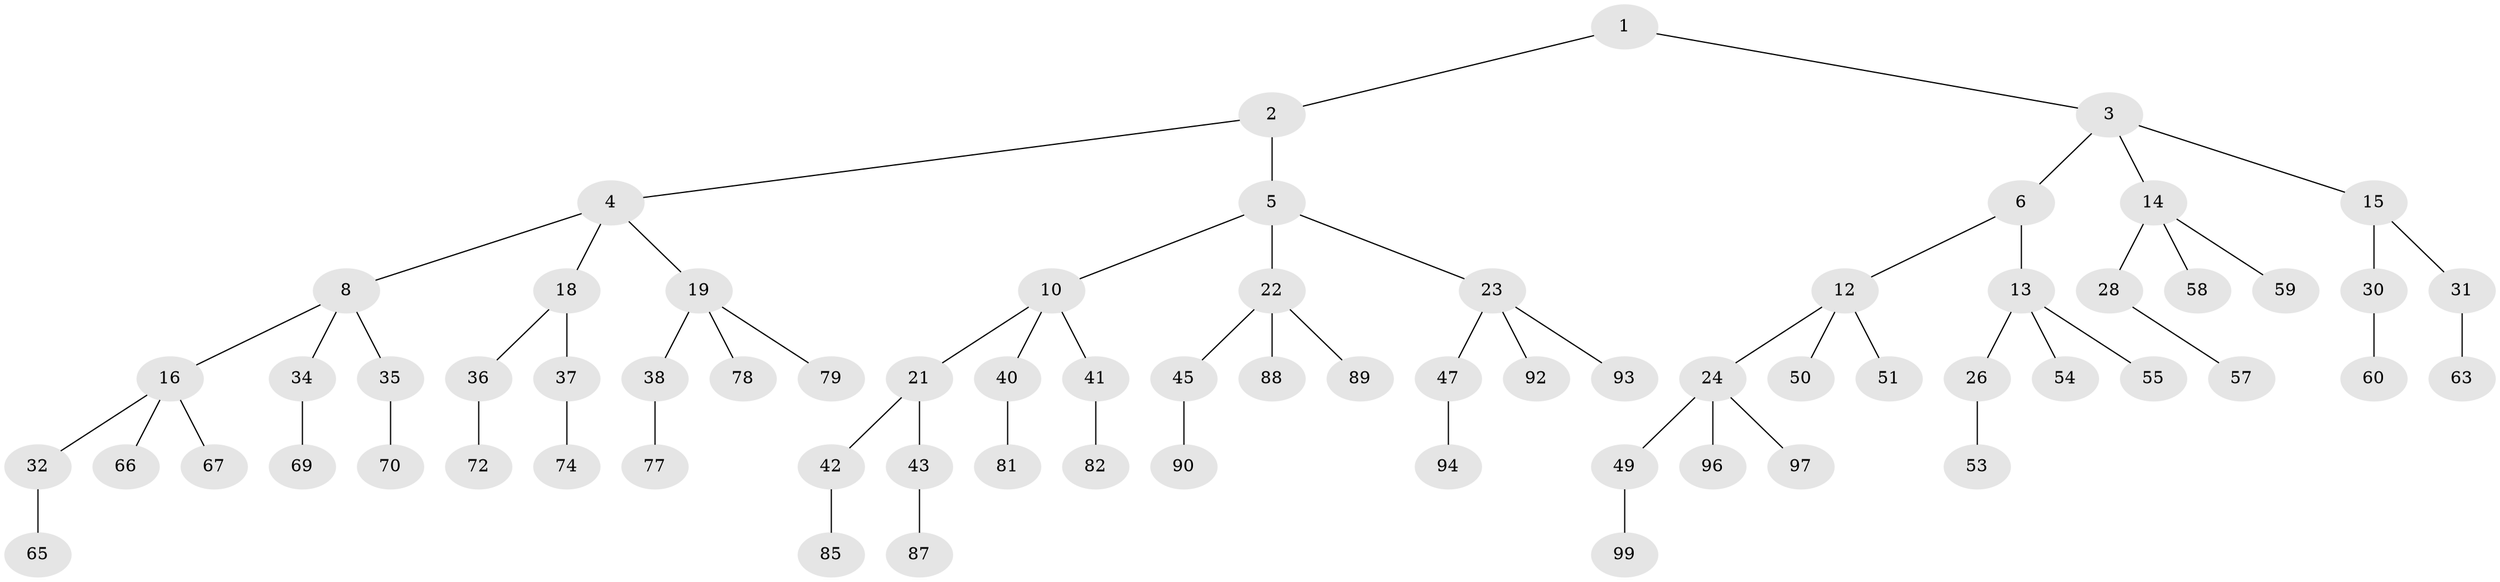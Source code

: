 // original degree distribution, {2: 0.02, 3: 0.48, 1: 0.5}
// Generated by graph-tools (version 1.1) at 2025/38/02/21/25 10:38:56]
// undirected, 69 vertices, 68 edges
graph export_dot {
graph [start="1"]
  node [color=gray90,style=filled];
  1;
  2 [latent=1];
  3 [latent=1,super="+7"];
  4 [latent=0.5,super="+9"];
  5 [latent=0.5,super="+11"];
  6 [latent=0.5];
  8 [latent=0.333333,super="+17"];
  10 [latent=0.333333,super="+20"];
  12 [latent=0.333333,super="+25"];
  13 [latent=0.333333,super="+27"];
  14 [latent=0.333333,super="+29"];
  15 [latent=0.333333];
  16 [latent=0.25,super="+33"];
  18 [latent=0.25];
  19 [latent=0.25,super="+39"];
  21 [latent=0.25];
  22 [latent=0.25,super="+44"];
  23 [latent=0.25,super="+46"];
  24 [latent=0.25,super="+48"];
  26 [latent=0.25,super="+52"];
  28 [latent=0.25,super="+56"];
  30 [latent=0.25,super="+61"];
  31 [latent=0.25,super="+62"];
  32 [latent=0.2,super="+64"];
  34 [latent=0.2,super="+68"];
  35 [latent=0.2,super="+71"];
  36 [latent=0.2,super="+73"];
  37 [latent=0.2,super="+75"];
  38 [latent=0.2,super="+76"];
  40 [latent=0.2,super="+80"];
  41 [latent=0.2,super="+83"];
  42 [latent=0.2,super="+84"];
  43 [latent=0.2,super="+86"];
  45 [latent=0.2,super="+91"];
  47 [latent=0.2,super="+95"];
  49 [latent=0.2,super="+98"];
  50 [latent=0.2,super="+100"];
  51 [latent=0.2];
  53 [latent=0.2];
  54 [latent=0.2];
  55 [latent=0.2];
  57 [latent=0.2];
  58 [latent=0.2];
  59 [latent=0.2];
  60 [latent=0.2];
  63 [latent=0.2];
  65 [latent=0.166667];
  66 [latent=0.166667];
  67 [latent=0.166667];
  69 [latent=0.166667];
  70 [latent=0.166667];
  72 [latent=0.166667];
  74 [latent=0.166667];
  77 [latent=0.166667];
  78 [latent=0.166667];
  79 [latent=0.166667];
  81 [latent=0.166667];
  82 [latent=0.166667];
  85 [latent=0.166667];
  87 [latent=0.166667];
  88 [latent=0.166667];
  89 [latent=0.166667];
  90 [latent=0.166667];
  92 [latent=0.166667];
  93 [latent=0.166667];
  94 [latent=0.166667];
  96 [latent=0.166667];
  97 [latent=0.166667];
  99 [latent=0.166667];
  1 -- 2;
  1 -- 3;
  2 -- 4;
  2 -- 5;
  3 -- 6;
  3 -- 14;
  3 -- 15;
  4 -- 8;
  4 -- 18;
  4 -- 19;
  5 -- 10;
  5 -- 22;
  5 -- 23;
  6 -- 12;
  6 -- 13;
  8 -- 16;
  8 -- 34;
  8 -- 35;
  10 -- 21;
  10 -- 40;
  10 -- 41;
  12 -- 24;
  12 -- 50;
  12 -- 51;
  13 -- 26;
  13 -- 54;
  13 -- 55;
  14 -- 28;
  14 -- 58;
  14 -- 59;
  15 -- 30;
  15 -- 31;
  16 -- 32;
  16 -- 66;
  16 -- 67;
  18 -- 36;
  18 -- 37;
  19 -- 38;
  19 -- 78;
  19 -- 79;
  21 -- 42;
  21 -- 43;
  22 -- 45;
  22 -- 88;
  22 -- 89;
  23 -- 47;
  23 -- 92;
  23 -- 93;
  24 -- 49;
  24 -- 97;
  24 -- 96;
  26 -- 53;
  28 -- 57;
  30 -- 60;
  31 -- 63;
  32 -- 65;
  34 -- 69;
  35 -- 70;
  36 -- 72;
  37 -- 74;
  38 -- 77;
  40 -- 81;
  41 -- 82;
  42 -- 85;
  43 -- 87;
  45 -- 90;
  47 -- 94;
  49 -- 99;
}

